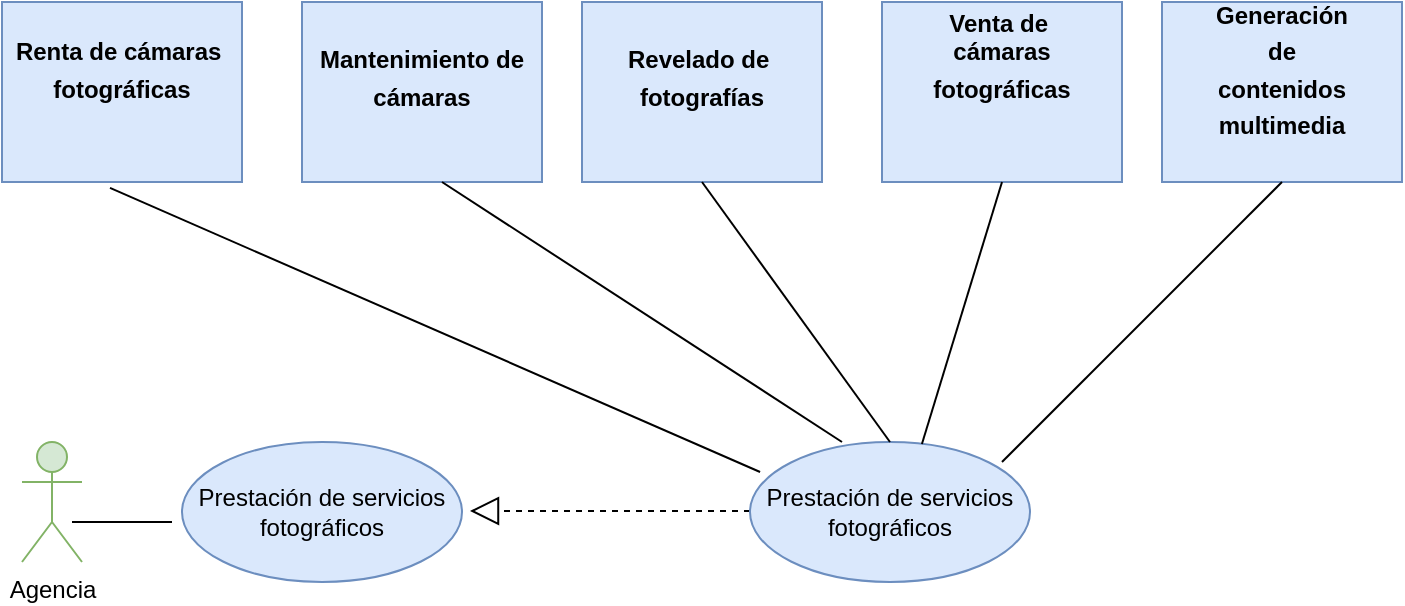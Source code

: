 <mxfile version="20.0.1" type="device"><diagram id="Ri5x90bA3w_tF7N-olXh" name="Page-1"><mxGraphModel dx="975" dy="455" grid="1" gridSize="10" guides="1" tooltips="1" connect="1" arrows="1" fold="1" page="1" pageScale="1" pageWidth="827" pageHeight="1169" math="0" shadow="0"><root><mxCell id="0"/><mxCell id="1" parent="0"/><mxCell id="k8qRkRK08qZanFFSzKQb-1" value="Agencia&lt;br&gt;" style="shape=umlActor;verticalLabelPosition=bottom;verticalAlign=top;html=1;fillColor=#d5e8d4;strokeColor=#82b366;" vertex="1" parent="1"><mxGeometry x="50" y="240" width="30" height="60" as="geometry"/></mxCell><mxCell id="k8qRkRK08qZanFFSzKQb-2" value="Prestación de servicios fotográficos" style="ellipse;whiteSpace=wrap;html=1;fillColor=#dae8fc;strokeColor=#6c8ebf;" vertex="1" parent="1"><mxGeometry x="130" y="240" width="140" height="70" as="geometry"/></mxCell><mxCell id="k8qRkRK08qZanFFSzKQb-3" value="" style="endArrow=block;dashed=1;endFill=0;endSize=12;html=1;rounded=0;" edge="1" parent="1"><mxGeometry width="160" relative="1" as="geometry"><mxPoint x="414" y="274.5" as="sourcePoint"/><mxPoint x="274" y="274.5" as="targetPoint"/><Array as="points"><mxPoint x="324" y="274.5"/></Array></mxGeometry></mxCell><mxCell id="k8qRkRK08qZanFFSzKQb-4" value="Prestación de servicios fotográficos" style="ellipse;whiteSpace=wrap;html=1;fillColor=#dae8fc;strokeColor=#6c8ebf;" vertex="1" parent="1"><mxGeometry x="414" y="240" width="140" height="70" as="geometry"/></mxCell><mxCell id="k8qRkRK08qZanFFSzKQb-5" value="&lt;p style=&quot;margin:0px;margin-top:4px;text-align:center;&quot;&gt;&lt;br&gt;&lt;b&gt;Renta de cámaras&amp;nbsp;&lt;/b&gt;&lt;/p&gt;&lt;p style=&quot;margin:0px;margin-top:4px;text-align:center;&quot;&gt;&lt;b&gt;fotográficas&lt;/b&gt;&lt;br&gt;&lt;/p&gt;&lt;p style=&quot;margin:0px;margin-top:4px;text-align:center;&quot;&gt;&lt;b&gt;&lt;br&gt;&lt;/b&gt;&lt;/p&gt;" style="verticalAlign=top;align=left;overflow=fill;fontSize=12;fontFamily=Helvetica;html=1;fillColor=#dae8fc;strokeColor=#6c8ebf;" vertex="1" parent="1"><mxGeometry x="40" y="20" width="120" height="90" as="geometry"/></mxCell><mxCell id="k8qRkRK08qZanFFSzKQb-6" value="&lt;p style=&quot;margin: 4px 0px 0px; text-align: center;&quot;&gt;&lt;b style=&quot;background-color: initial;&quot;&gt;&lt;br&gt;&lt;/b&gt;&lt;/p&gt;&lt;p style=&quot;margin: 4px 0px 0px; text-align: center;&quot;&gt;&lt;b style=&quot;background-color: initial;&quot;&gt;Mantenimiento de&lt;/b&gt;&lt;/p&gt;&lt;p style=&quot;margin: 4px 0px 0px; text-align: center;&quot;&gt;&lt;b&gt;cámaras&lt;/b&gt;&lt;br&gt;&lt;/p&gt;&lt;div&gt;&lt;b&gt;&lt;br&gt;&lt;/b&gt;&lt;/div&gt;" style="verticalAlign=top;align=left;overflow=fill;fontSize=12;fontFamily=Helvetica;html=1;fillColor=#dae8fc;strokeColor=#6c8ebf;" vertex="1" parent="1"><mxGeometry x="190" y="20" width="120" height="90" as="geometry"/></mxCell><mxCell id="k8qRkRK08qZanFFSzKQb-7" value="&lt;p style=&quot;margin: 4px 0px 0px; text-align: center;&quot;&gt;&lt;b&gt;&lt;br&gt;&lt;/b&gt;&lt;/p&gt;&lt;p style=&quot;margin: 4px 0px 0px; text-align: center;&quot;&gt;&lt;b&gt;Revelado de&amp;nbsp;&lt;/b&gt;&lt;/p&gt;&lt;p style=&quot;margin: 4px 0px 0px; text-align: center;&quot;&gt;&lt;b&gt;fotografías&lt;/b&gt;&lt;br&gt;&lt;/p&gt;&lt;p style=&quot;margin: 4px 0px 0px; text-align: center;&quot;&gt;&lt;b&gt;&lt;br&gt;&lt;/b&gt;&lt;/p&gt;" style="verticalAlign=top;align=left;overflow=fill;fontSize=12;fontFamily=Helvetica;html=1;fillColor=#dae8fc;strokeColor=#6c8ebf;" vertex="1" parent="1"><mxGeometry x="330" y="20" width="120" height="90" as="geometry"/></mxCell><mxCell id="k8qRkRK08qZanFFSzKQb-8" value="&lt;p style=&quot;margin: 4px 0px 0px; text-align: center;&quot;&gt;&lt;b&gt;Venta de&amp;nbsp;&lt;/b&gt;&lt;/p&gt;&lt;div style=&quot;text-align: center;&quot;&gt;&lt;span style=&quot;background-color: initial;&quot;&gt;&lt;b&gt;cámaras&lt;/b&gt;&lt;/span&gt;&lt;/div&gt;&lt;p style=&quot;margin: 4px 0px 0px; text-align: center;&quot;&gt;&lt;b&gt;fotográficas&lt;/b&gt;&lt;br&gt;&lt;/p&gt;&lt;p style=&quot;margin: 4px 0px 0px; text-align: center;&quot;&gt;&lt;b&gt;&lt;br&gt;&lt;/b&gt;&lt;/p&gt;" style="verticalAlign=top;align=left;overflow=fill;fontSize=12;fontFamily=Helvetica;html=1;fillColor=#dae8fc;strokeColor=#6c8ebf;" vertex="1" parent="1"><mxGeometry x="480" y="20" width="120" height="90" as="geometry"/></mxCell><mxCell id="k8qRkRK08qZanFFSzKQb-9" value="&lt;div style=&quot;text-align: center;&quot;&gt;&lt;span style=&quot;background-color: initial;&quot;&gt;&lt;b&gt;Generación&lt;/b&gt;&lt;/span&gt;&lt;/div&gt;&lt;p style=&quot;margin: 4px 0px 0px; text-align: center;&quot;&gt;&lt;b&gt;&amp;nbsp;de&amp;nbsp;&lt;/b&gt;&lt;/p&gt;&lt;p style=&quot;margin: 4px 0px 0px; text-align: center;&quot;&gt;&lt;b&gt;contenidos&lt;/b&gt;&lt;/p&gt;&lt;p style=&quot;margin: 4px 0px 0px; text-align: center;&quot;&gt;&lt;b&gt;multimedia&lt;/b&gt;&lt;/p&gt;" style="verticalAlign=top;align=left;overflow=fill;fontSize=12;fontFamily=Helvetica;html=1;fillColor=#dae8fc;strokeColor=#6c8ebf;" vertex="1" parent="1"><mxGeometry x="620" y="20" width="120" height="90" as="geometry"/></mxCell><mxCell id="k8qRkRK08qZanFFSzKQb-10" value="" style="endArrow=none;html=1;rounded=0;" edge="1" parent="1"><mxGeometry width="50" height="50" relative="1" as="geometry"><mxPoint x="75" y="280" as="sourcePoint"/><mxPoint x="125" y="280" as="targetPoint"/></mxGeometry></mxCell><mxCell id="k8qRkRK08qZanFFSzKQb-11" value="" style="endArrow=none;html=1;rounded=0;entryX=0.45;entryY=1.033;entryDx=0;entryDy=0;entryPerimeter=0;exitX=0.036;exitY=0.214;exitDx=0;exitDy=0;exitPerimeter=0;" edge="1" parent="1" source="k8qRkRK08qZanFFSzKQb-4" target="k8qRkRK08qZanFFSzKQb-5"><mxGeometry width="50" height="50" relative="1" as="geometry"><mxPoint x="410" y="250" as="sourcePoint"/><mxPoint x="420" y="170" as="targetPoint"/></mxGeometry></mxCell><mxCell id="k8qRkRK08qZanFFSzKQb-12" value="" style="endArrow=none;html=1;rounded=0;entryX=0.45;entryY=1.033;entryDx=0;entryDy=0;entryPerimeter=0;" edge="1" parent="1"><mxGeometry width="50" height="50" relative="1" as="geometry"><mxPoint x="460" y="240" as="sourcePoint"/><mxPoint x="260" y="110.0" as="targetPoint"/></mxGeometry></mxCell><mxCell id="k8qRkRK08qZanFFSzKQb-13" value="" style="endArrow=none;html=1;rounded=0;entryX=0.45;entryY=1.033;entryDx=0;entryDy=0;entryPerimeter=0;exitX=0.5;exitY=0;exitDx=0;exitDy=0;" edge="1" parent="1" source="k8qRkRK08qZanFFSzKQb-4"><mxGeometry width="50" height="50" relative="1" as="geometry"><mxPoint x="706" y="247.03" as="sourcePoint"/><mxPoint x="390" y="110.0" as="targetPoint"/></mxGeometry></mxCell><mxCell id="k8qRkRK08qZanFFSzKQb-14" value="" style="endArrow=none;html=1;rounded=0;entryX=0.45;entryY=1.033;entryDx=0;entryDy=0;entryPerimeter=0;exitX=0.614;exitY=0.014;exitDx=0;exitDy=0;exitPerimeter=0;" edge="1" parent="1" source="k8qRkRK08qZanFFSzKQb-4"><mxGeometry width="50" height="50" relative="1" as="geometry"><mxPoint x="634" y="240" as="sourcePoint"/><mxPoint x="540" y="110" as="targetPoint"/></mxGeometry></mxCell><mxCell id="k8qRkRK08qZanFFSzKQb-15" value="" style="endArrow=none;html=1;rounded=0;entryX=0.5;entryY=1;entryDx=0;entryDy=0;exitX=0.9;exitY=0.143;exitDx=0;exitDy=0;exitPerimeter=0;" edge="1" parent="1" source="k8qRkRK08qZanFFSzKQb-4" target="k8qRkRK08qZanFFSzKQb-9"><mxGeometry width="50" height="50" relative="1" as="geometry"><mxPoint x="560" y="250" as="sourcePoint"/><mxPoint x="630" y="120" as="targetPoint"/></mxGeometry></mxCell></root></mxGraphModel></diagram></mxfile>